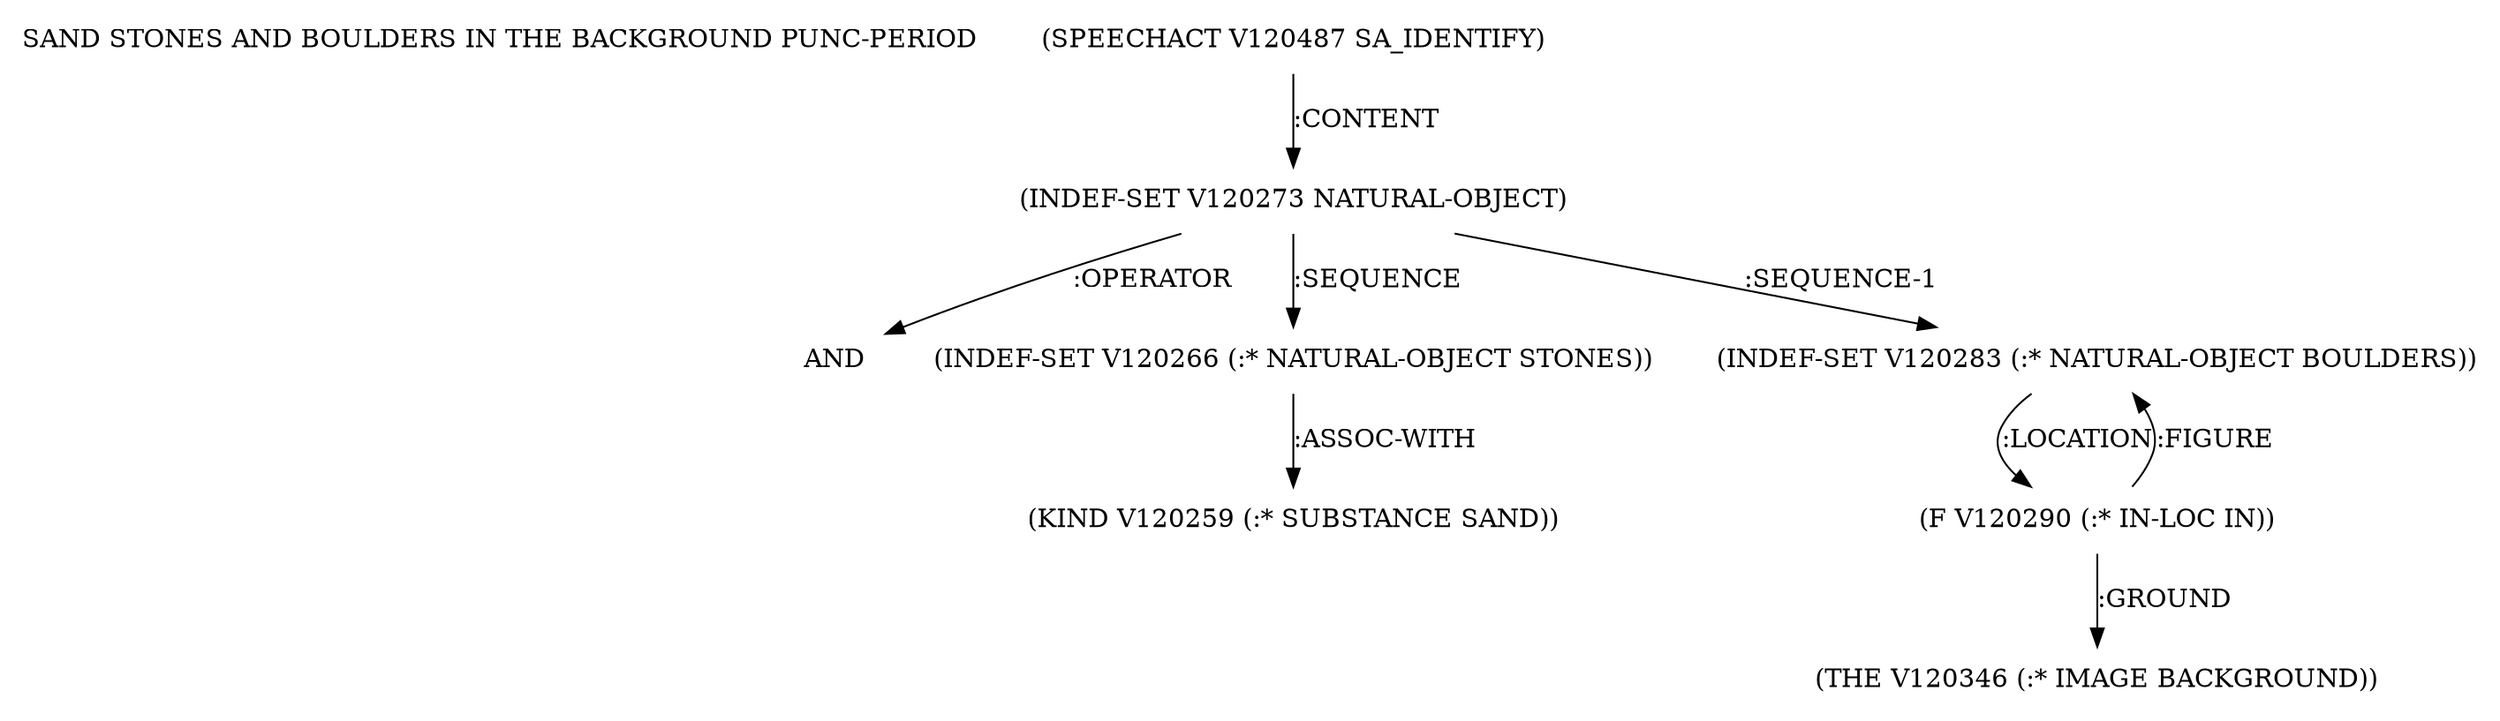 digraph Terms {
  node [shape=none]
  "SAND STONES AND BOULDERS IN THE BACKGROUND PUNC-PERIOD"
  "V120487" [label="(SPEECHACT V120487 SA_IDENTIFY)"]
  "V120487" -> "V120273" [label=":CONTENT"]
  "V120273" [label="(INDEF-SET V120273 NATURAL-OBJECT)"]
  "V120273" -> "NT120913" [label=":OPERATOR"]
  "NT120913" [label="AND"]
  "V120273" -> "V120266" [label=":SEQUENCE"]
  "V120273" -> "V120283" [label=":SEQUENCE-1"]
  "V120266" [label="(INDEF-SET V120266 (:* NATURAL-OBJECT STONES))"]
  "V120266" -> "V120259" [label=":ASSOC-WITH"]
  "V120259" [label="(KIND V120259 (:* SUBSTANCE SAND))"]
  "V120283" [label="(INDEF-SET V120283 (:* NATURAL-OBJECT BOULDERS))"]
  "V120283" -> "V120290" [label=":LOCATION"]
  "V120290" [label="(F V120290 (:* IN-LOC IN))"]
  "V120290" -> "V120346" [label=":GROUND"]
  "V120290" -> "V120283" [label=":FIGURE"]
  "V120346" [label="(THE V120346 (:* IMAGE BACKGROUND))"]
}
